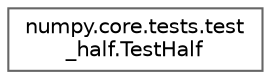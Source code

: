 digraph "Graphical Class Hierarchy"
{
 // LATEX_PDF_SIZE
  bgcolor="transparent";
  edge [fontname=Helvetica,fontsize=10,labelfontname=Helvetica,labelfontsize=10];
  node [fontname=Helvetica,fontsize=10,shape=box,height=0.2,width=0.4];
  rankdir="LR";
  Node0 [id="Node000000",label="numpy.core.tests.test\l_half.TestHalf",height=0.2,width=0.4,color="grey40", fillcolor="white", style="filled",URL="$d8/d8a/classnumpy_1_1core_1_1tests_1_1test__half_1_1TestHalf.html",tooltip=" "];
}
